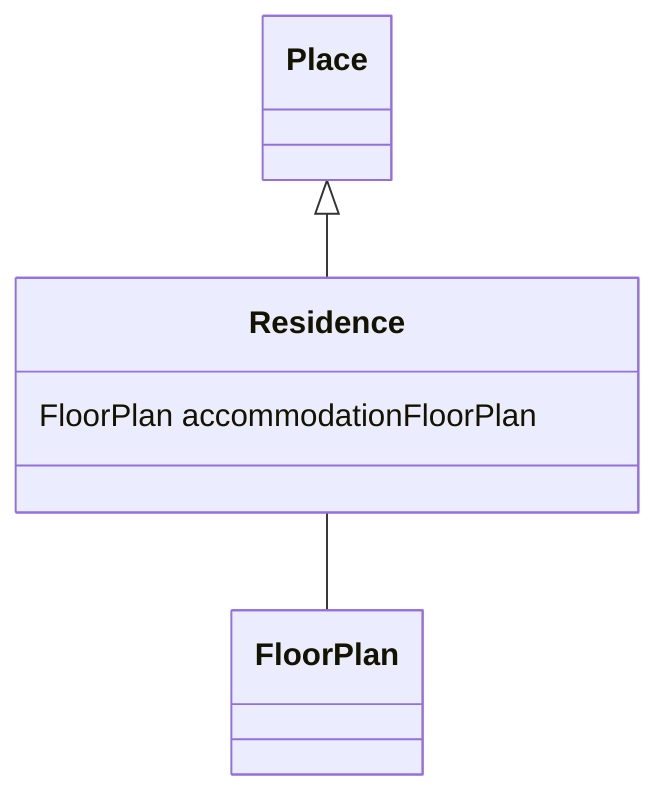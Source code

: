 classDiagram
  Residence -- FloorPlan


Place <|-- Residence
class Residence {

  FloorPlan accommodationFloorPlan

}
